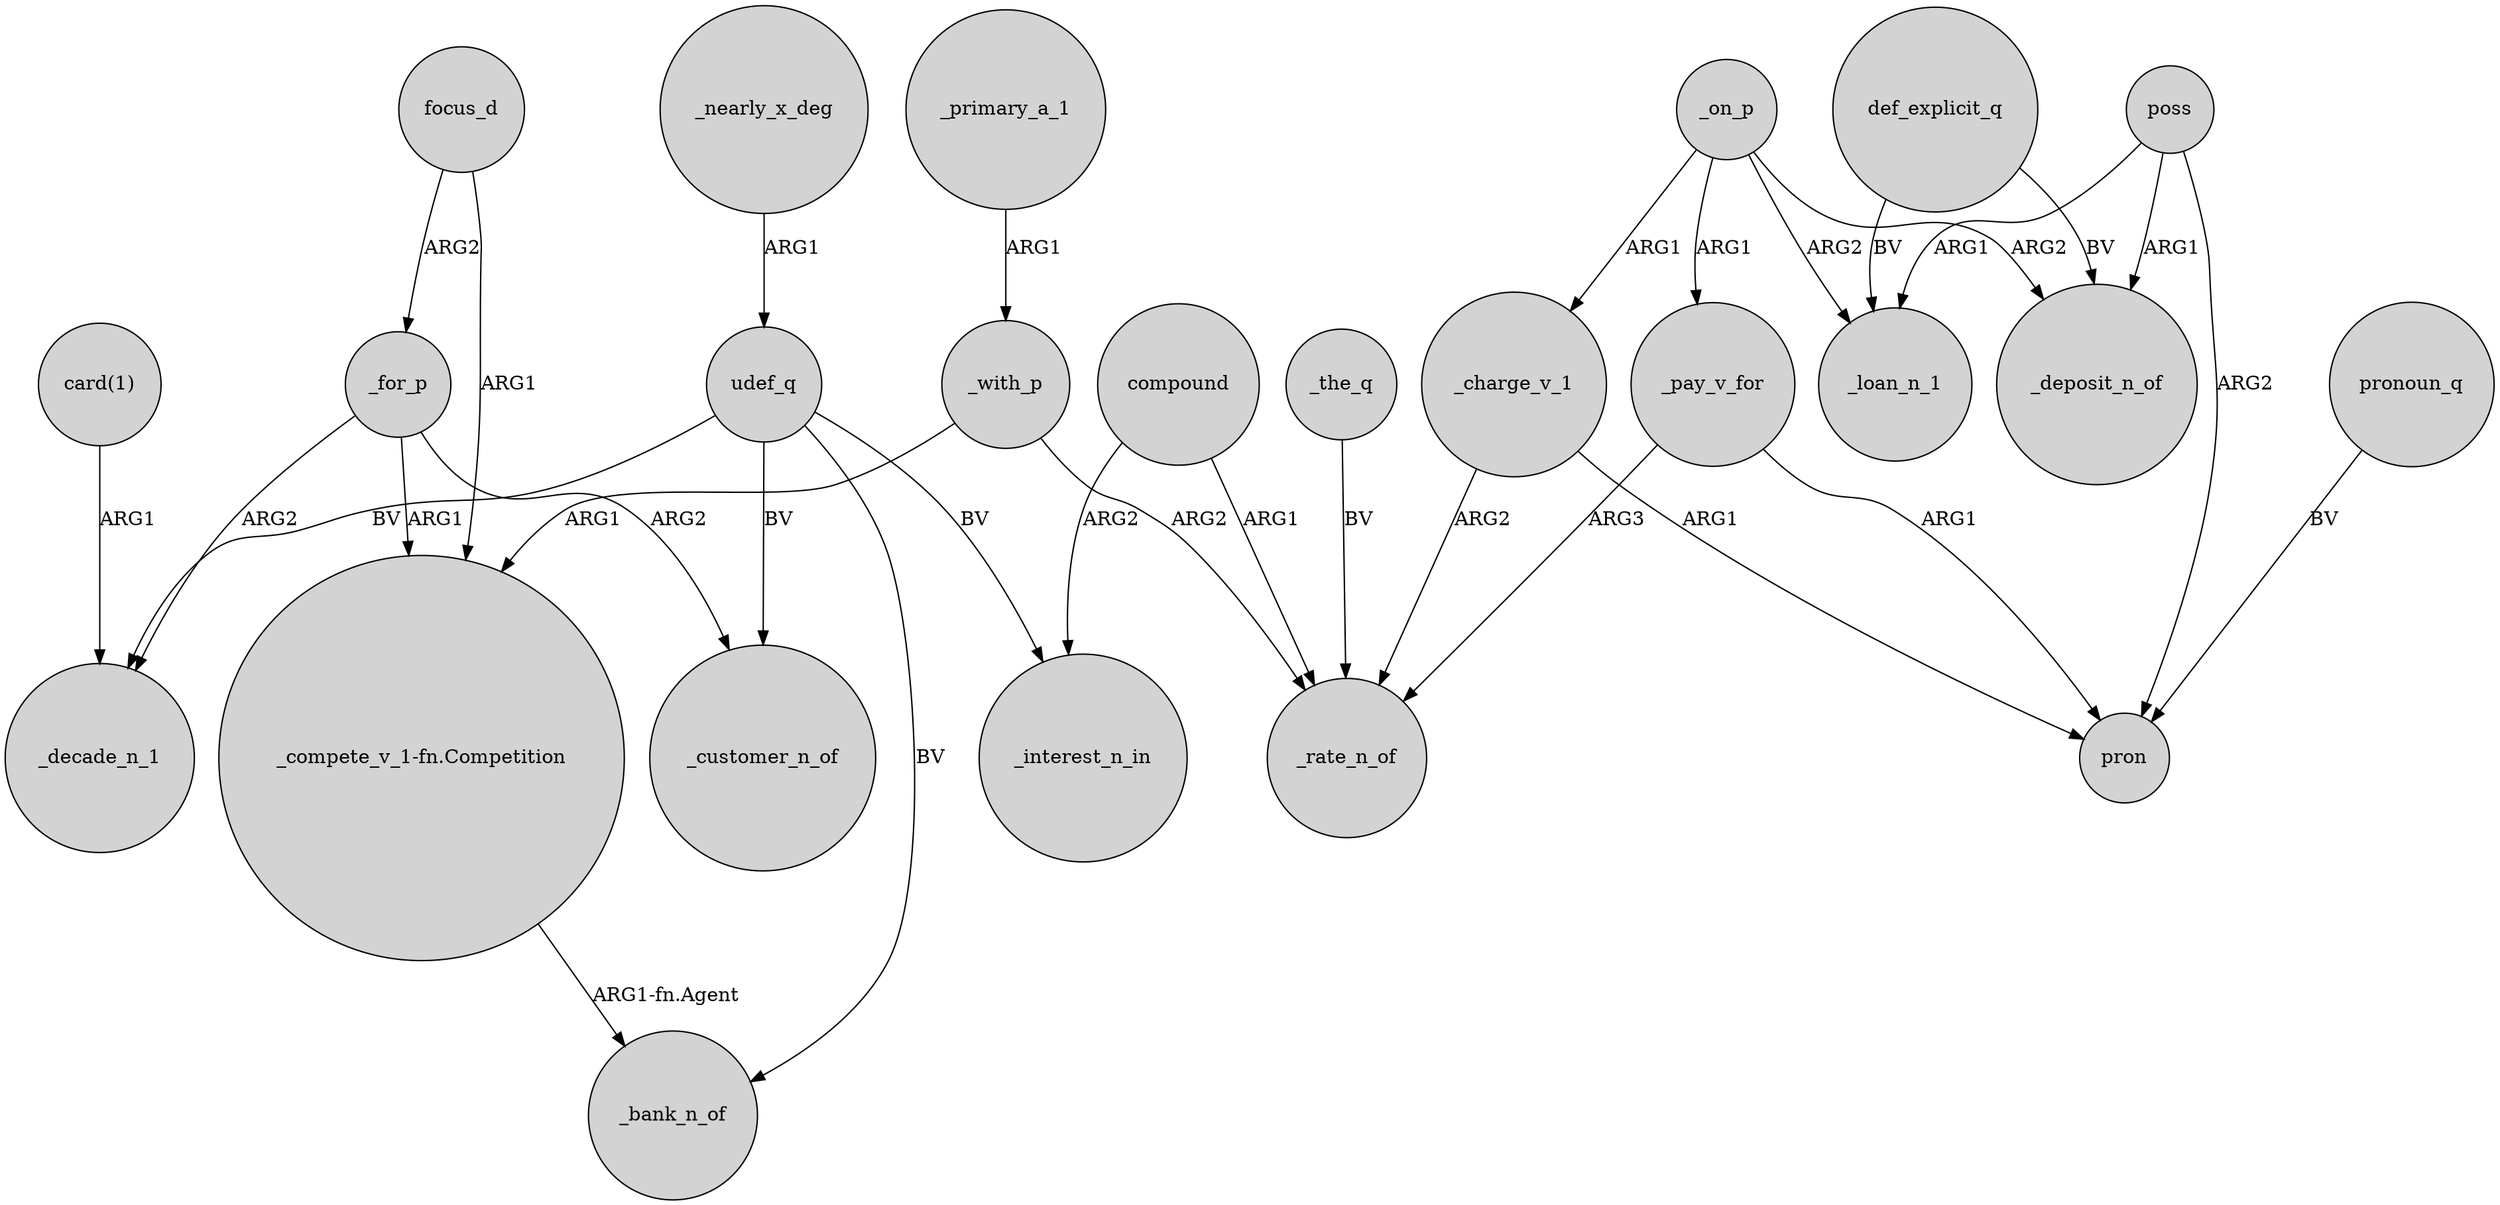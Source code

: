 digraph {
	node [shape=circle style=filled]
	_charge_v_1 -> _rate_n_of [label=ARG2]
	_on_p -> _loan_n_1 [label=ARG2]
	poss -> pron [label=ARG2]
	_for_p -> _customer_n_of [label=ARG2]
	_primary_a_1 -> _with_p [label=ARG1]
	def_explicit_q -> _loan_n_1 [label=BV]
	compound -> _rate_n_of [label=ARG1]
	poss -> _deposit_n_of [label=ARG1]
	_for_p -> _decade_n_1 [label=ARG2]
	def_explicit_q -> _deposit_n_of [label=BV]
	udef_q -> _interest_n_in [label=BV]
	_pay_v_for -> pron [label=ARG1]
	_on_p -> _deposit_n_of [label=ARG2]
	_the_q -> _rate_n_of [label=BV]
	focus_d -> _for_p [label=ARG2]
	compound -> _interest_n_in [label=ARG2]
	_charge_v_1 -> pron [label=ARG1]
	focus_d -> "_compete_v_1-fn.Competition" [label=ARG1]
	pronoun_q -> pron [label=BV]
	_with_p -> _rate_n_of [label=ARG2]
	_on_p -> _charge_v_1 [label=ARG1]
	_for_p -> "_compete_v_1-fn.Competition" [label=ARG1]
	udef_q -> _customer_n_of [label=BV]
	_nearly_x_deg -> udef_q [label=ARG1]
	"_compete_v_1-fn.Competition" -> _bank_n_of [label="ARG1-fn.Agent"]
	_on_p -> _pay_v_for [label=ARG1]
	poss -> _loan_n_1 [label=ARG1]
	"card(1)" -> _decade_n_1 [label=ARG1]
	udef_q -> _decade_n_1 [label=BV]
	_with_p -> "_compete_v_1-fn.Competition" [label=ARG1]
	udef_q -> _bank_n_of [label=BV]
	_pay_v_for -> _rate_n_of [label=ARG3]
}
